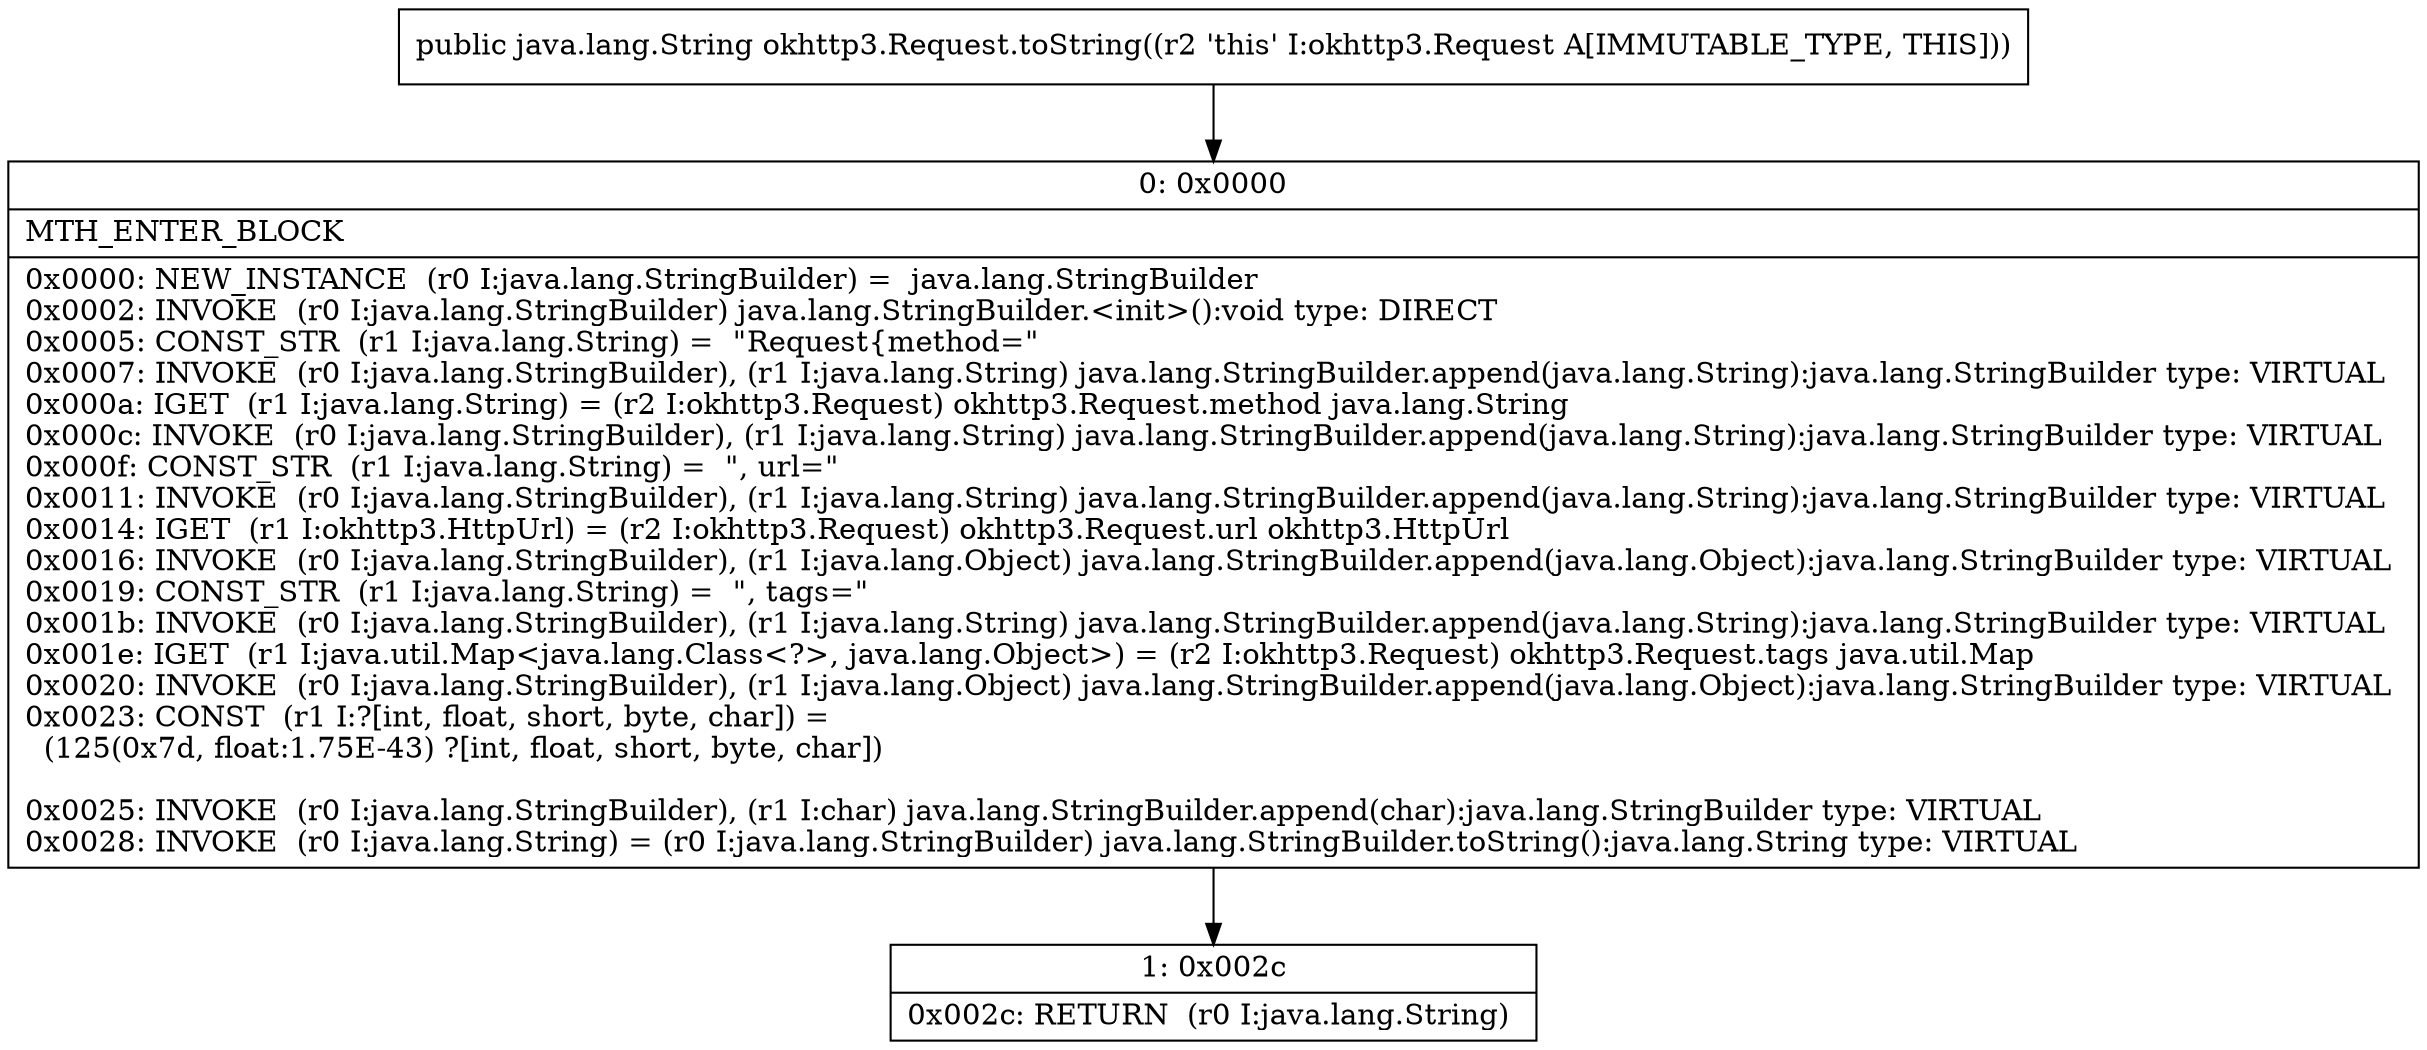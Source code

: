 digraph "CFG forokhttp3.Request.toString()Ljava\/lang\/String;" {
Node_0 [shape=record,label="{0\:\ 0x0000|MTH_ENTER_BLOCK\l|0x0000: NEW_INSTANCE  (r0 I:java.lang.StringBuilder) =  java.lang.StringBuilder \l0x0002: INVOKE  (r0 I:java.lang.StringBuilder) java.lang.StringBuilder.\<init\>():void type: DIRECT \l0x0005: CONST_STR  (r1 I:java.lang.String) =  \"Request\{method=\" \l0x0007: INVOKE  (r0 I:java.lang.StringBuilder), (r1 I:java.lang.String) java.lang.StringBuilder.append(java.lang.String):java.lang.StringBuilder type: VIRTUAL \l0x000a: IGET  (r1 I:java.lang.String) = (r2 I:okhttp3.Request) okhttp3.Request.method java.lang.String \l0x000c: INVOKE  (r0 I:java.lang.StringBuilder), (r1 I:java.lang.String) java.lang.StringBuilder.append(java.lang.String):java.lang.StringBuilder type: VIRTUAL \l0x000f: CONST_STR  (r1 I:java.lang.String) =  \", url=\" \l0x0011: INVOKE  (r0 I:java.lang.StringBuilder), (r1 I:java.lang.String) java.lang.StringBuilder.append(java.lang.String):java.lang.StringBuilder type: VIRTUAL \l0x0014: IGET  (r1 I:okhttp3.HttpUrl) = (r2 I:okhttp3.Request) okhttp3.Request.url okhttp3.HttpUrl \l0x0016: INVOKE  (r0 I:java.lang.StringBuilder), (r1 I:java.lang.Object) java.lang.StringBuilder.append(java.lang.Object):java.lang.StringBuilder type: VIRTUAL \l0x0019: CONST_STR  (r1 I:java.lang.String) =  \", tags=\" \l0x001b: INVOKE  (r0 I:java.lang.StringBuilder), (r1 I:java.lang.String) java.lang.StringBuilder.append(java.lang.String):java.lang.StringBuilder type: VIRTUAL \l0x001e: IGET  (r1 I:java.util.Map\<java.lang.Class\<?\>, java.lang.Object\>) = (r2 I:okhttp3.Request) okhttp3.Request.tags java.util.Map \l0x0020: INVOKE  (r0 I:java.lang.StringBuilder), (r1 I:java.lang.Object) java.lang.StringBuilder.append(java.lang.Object):java.lang.StringBuilder type: VIRTUAL \l0x0023: CONST  (r1 I:?[int, float, short, byte, char]) = \l  (125(0x7d, float:1.75E\-43) ?[int, float, short, byte, char])\l \l0x0025: INVOKE  (r0 I:java.lang.StringBuilder), (r1 I:char) java.lang.StringBuilder.append(char):java.lang.StringBuilder type: VIRTUAL \l0x0028: INVOKE  (r0 I:java.lang.String) = (r0 I:java.lang.StringBuilder) java.lang.StringBuilder.toString():java.lang.String type: VIRTUAL \l}"];
Node_1 [shape=record,label="{1\:\ 0x002c|0x002c: RETURN  (r0 I:java.lang.String) \l}"];
MethodNode[shape=record,label="{public java.lang.String okhttp3.Request.toString((r2 'this' I:okhttp3.Request A[IMMUTABLE_TYPE, THIS])) }"];
MethodNode -> Node_0;
Node_0 -> Node_1;
}

